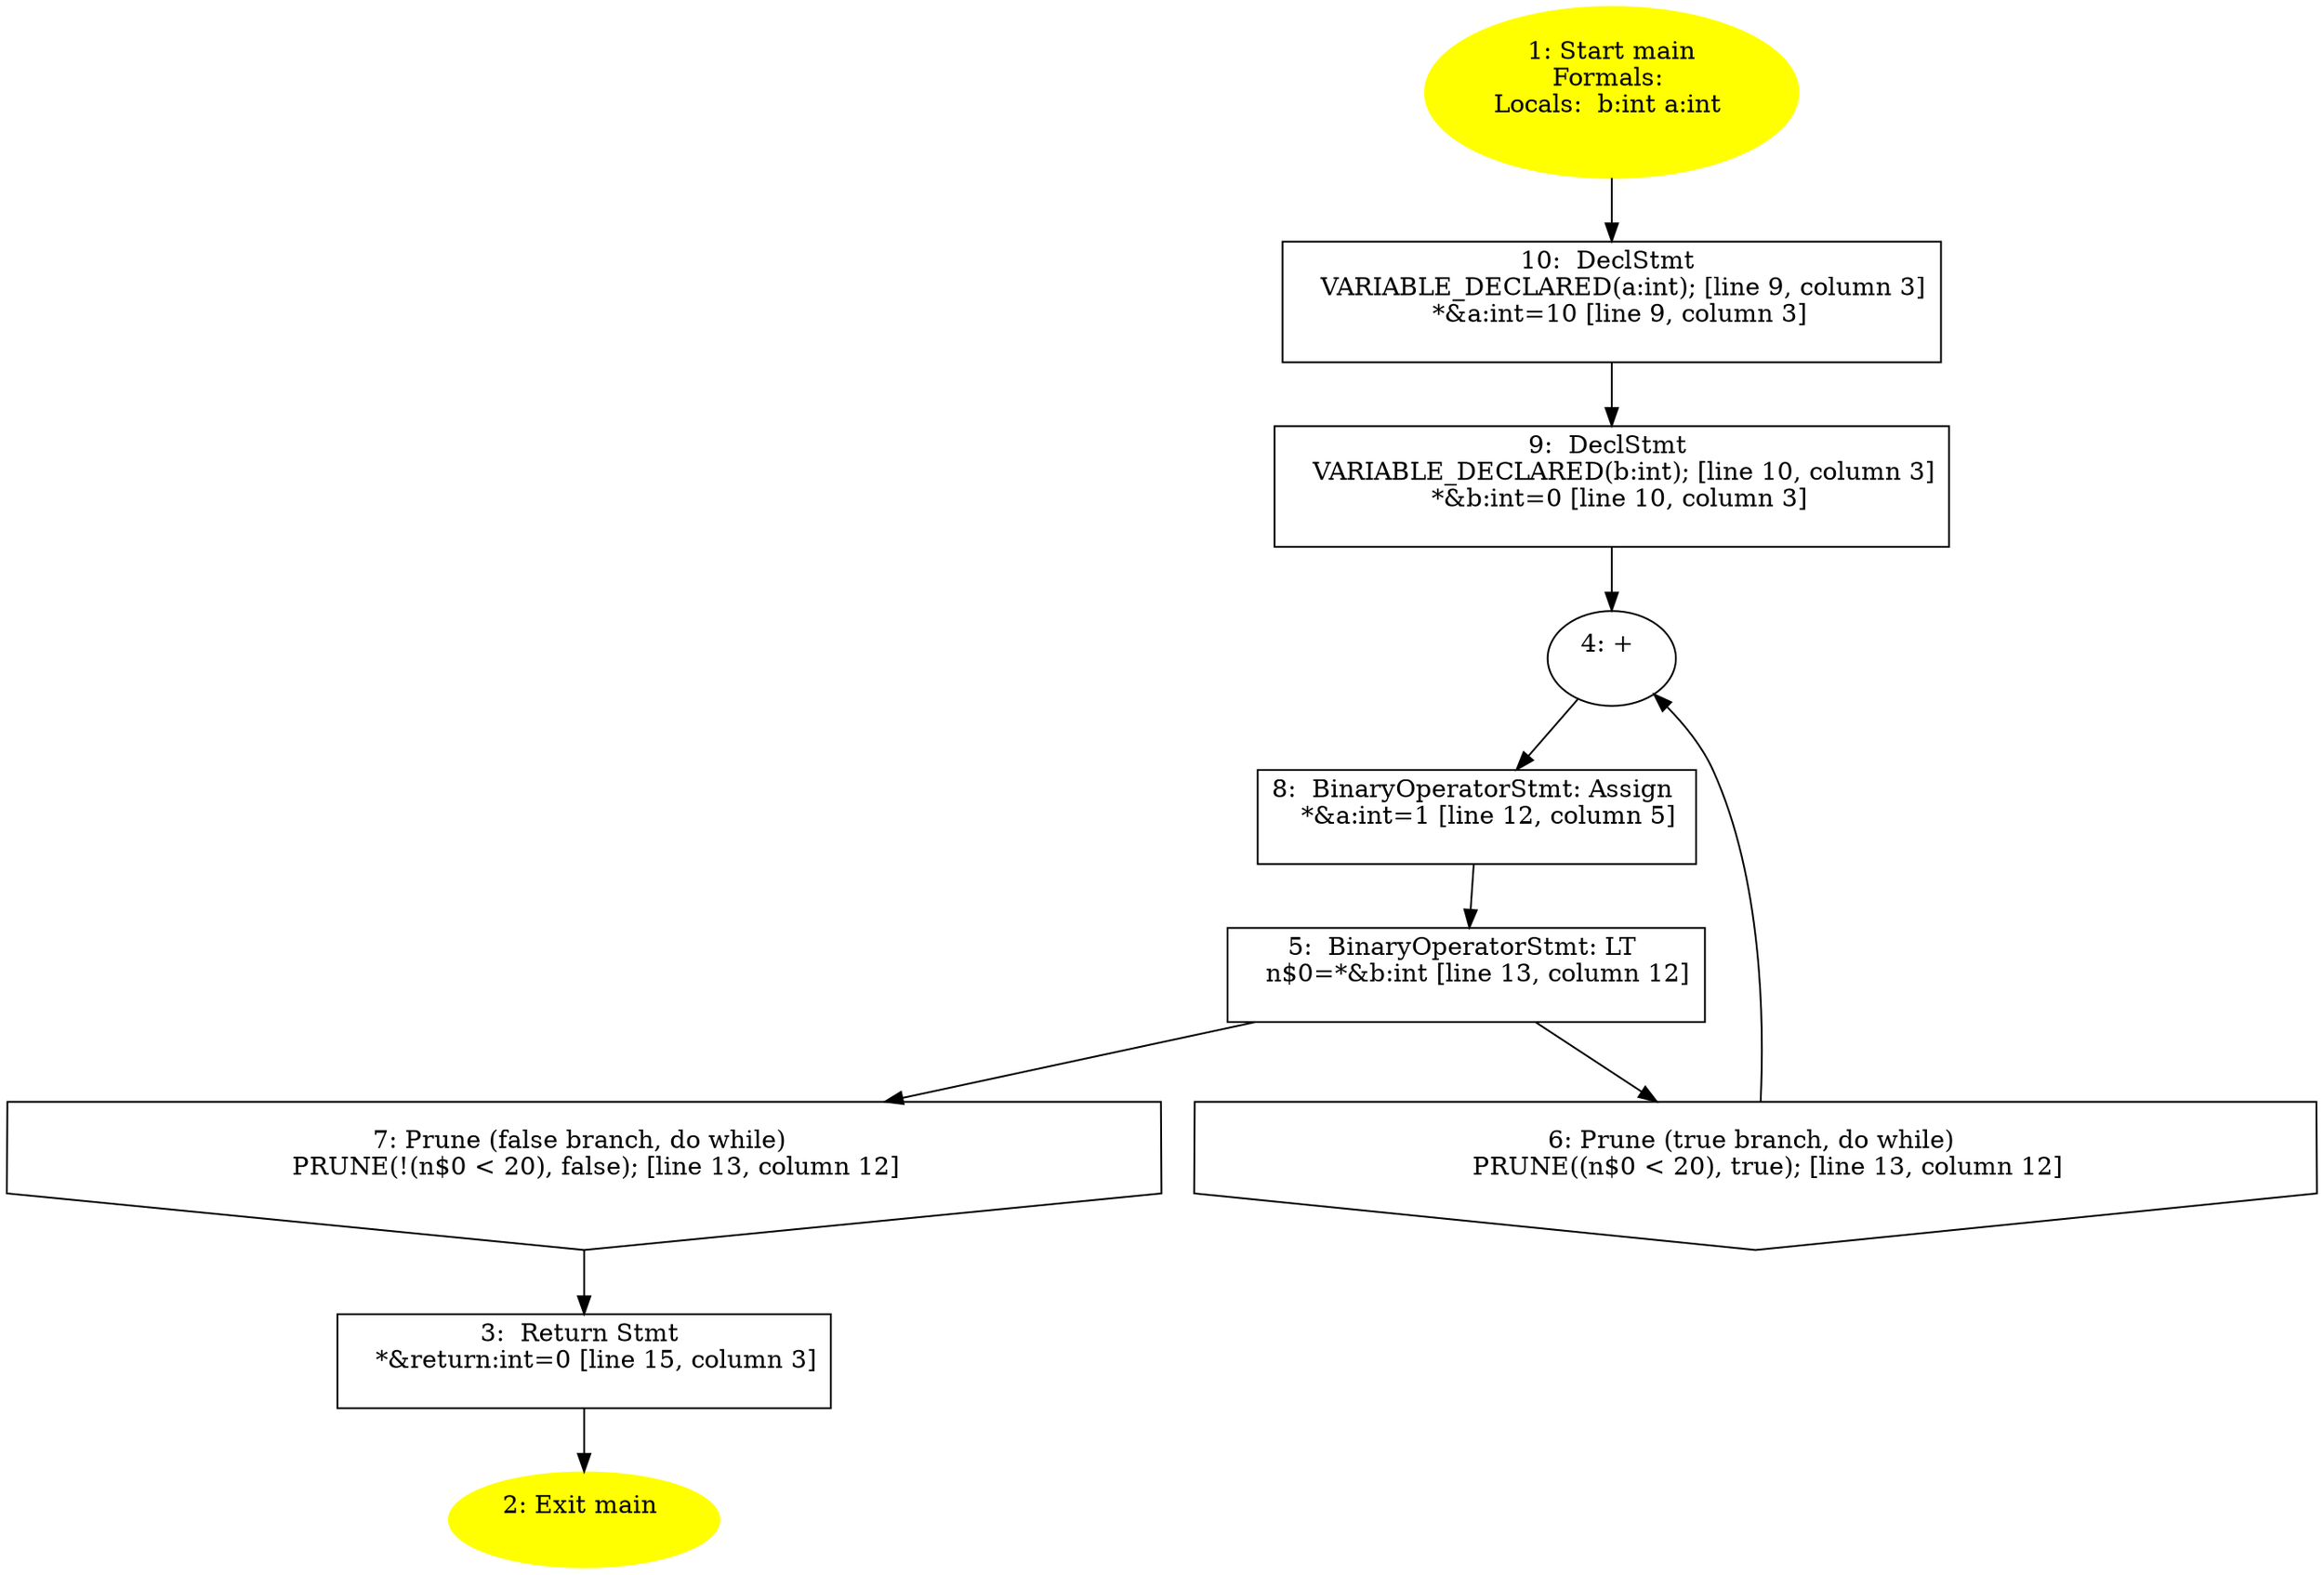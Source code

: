 /* @generated */
digraph cfg {
"main.fad58de7366495db_1" [label="1: Start main\nFormals: \nLocals:  b:int a:int \n  " color=yellow style=filled]
	

	 "main.fad58de7366495db_1" -> "main.fad58de7366495db_10" ;
"main.fad58de7366495db_2" [label="2: Exit main \n  " color=yellow style=filled]
	

"main.fad58de7366495db_3" [label="3:  Return Stmt \n   *&return:int=0 [line 15, column 3]\n " shape="box"]
	

	 "main.fad58de7366495db_3" -> "main.fad58de7366495db_2" ;
"main.fad58de7366495db_4" [label="4: + \n  " ]
	

	 "main.fad58de7366495db_4" -> "main.fad58de7366495db_8" ;
"main.fad58de7366495db_5" [label="5:  BinaryOperatorStmt: LT \n   n$0=*&b:int [line 13, column 12]\n " shape="box"]
	

	 "main.fad58de7366495db_5" -> "main.fad58de7366495db_6" ;
	 "main.fad58de7366495db_5" -> "main.fad58de7366495db_7" ;
"main.fad58de7366495db_6" [label="6: Prune (true branch, do while) \n   PRUNE((n$0 < 20), true); [line 13, column 12]\n " shape="invhouse"]
	

	 "main.fad58de7366495db_6" -> "main.fad58de7366495db_4" ;
"main.fad58de7366495db_7" [label="7: Prune (false branch, do while) \n   PRUNE(!(n$0 < 20), false); [line 13, column 12]\n " shape="invhouse"]
	

	 "main.fad58de7366495db_7" -> "main.fad58de7366495db_3" ;
"main.fad58de7366495db_8" [label="8:  BinaryOperatorStmt: Assign \n   *&a:int=1 [line 12, column 5]\n " shape="box"]
	

	 "main.fad58de7366495db_8" -> "main.fad58de7366495db_5" ;
"main.fad58de7366495db_9" [label="9:  DeclStmt \n   VARIABLE_DECLARED(b:int); [line 10, column 3]\n  *&b:int=0 [line 10, column 3]\n " shape="box"]
	

	 "main.fad58de7366495db_9" -> "main.fad58de7366495db_4" ;
"main.fad58de7366495db_10" [label="10:  DeclStmt \n   VARIABLE_DECLARED(a:int); [line 9, column 3]\n  *&a:int=10 [line 9, column 3]\n " shape="box"]
	

	 "main.fad58de7366495db_10" -> "main.fad58de7366495db_9" ;
}
